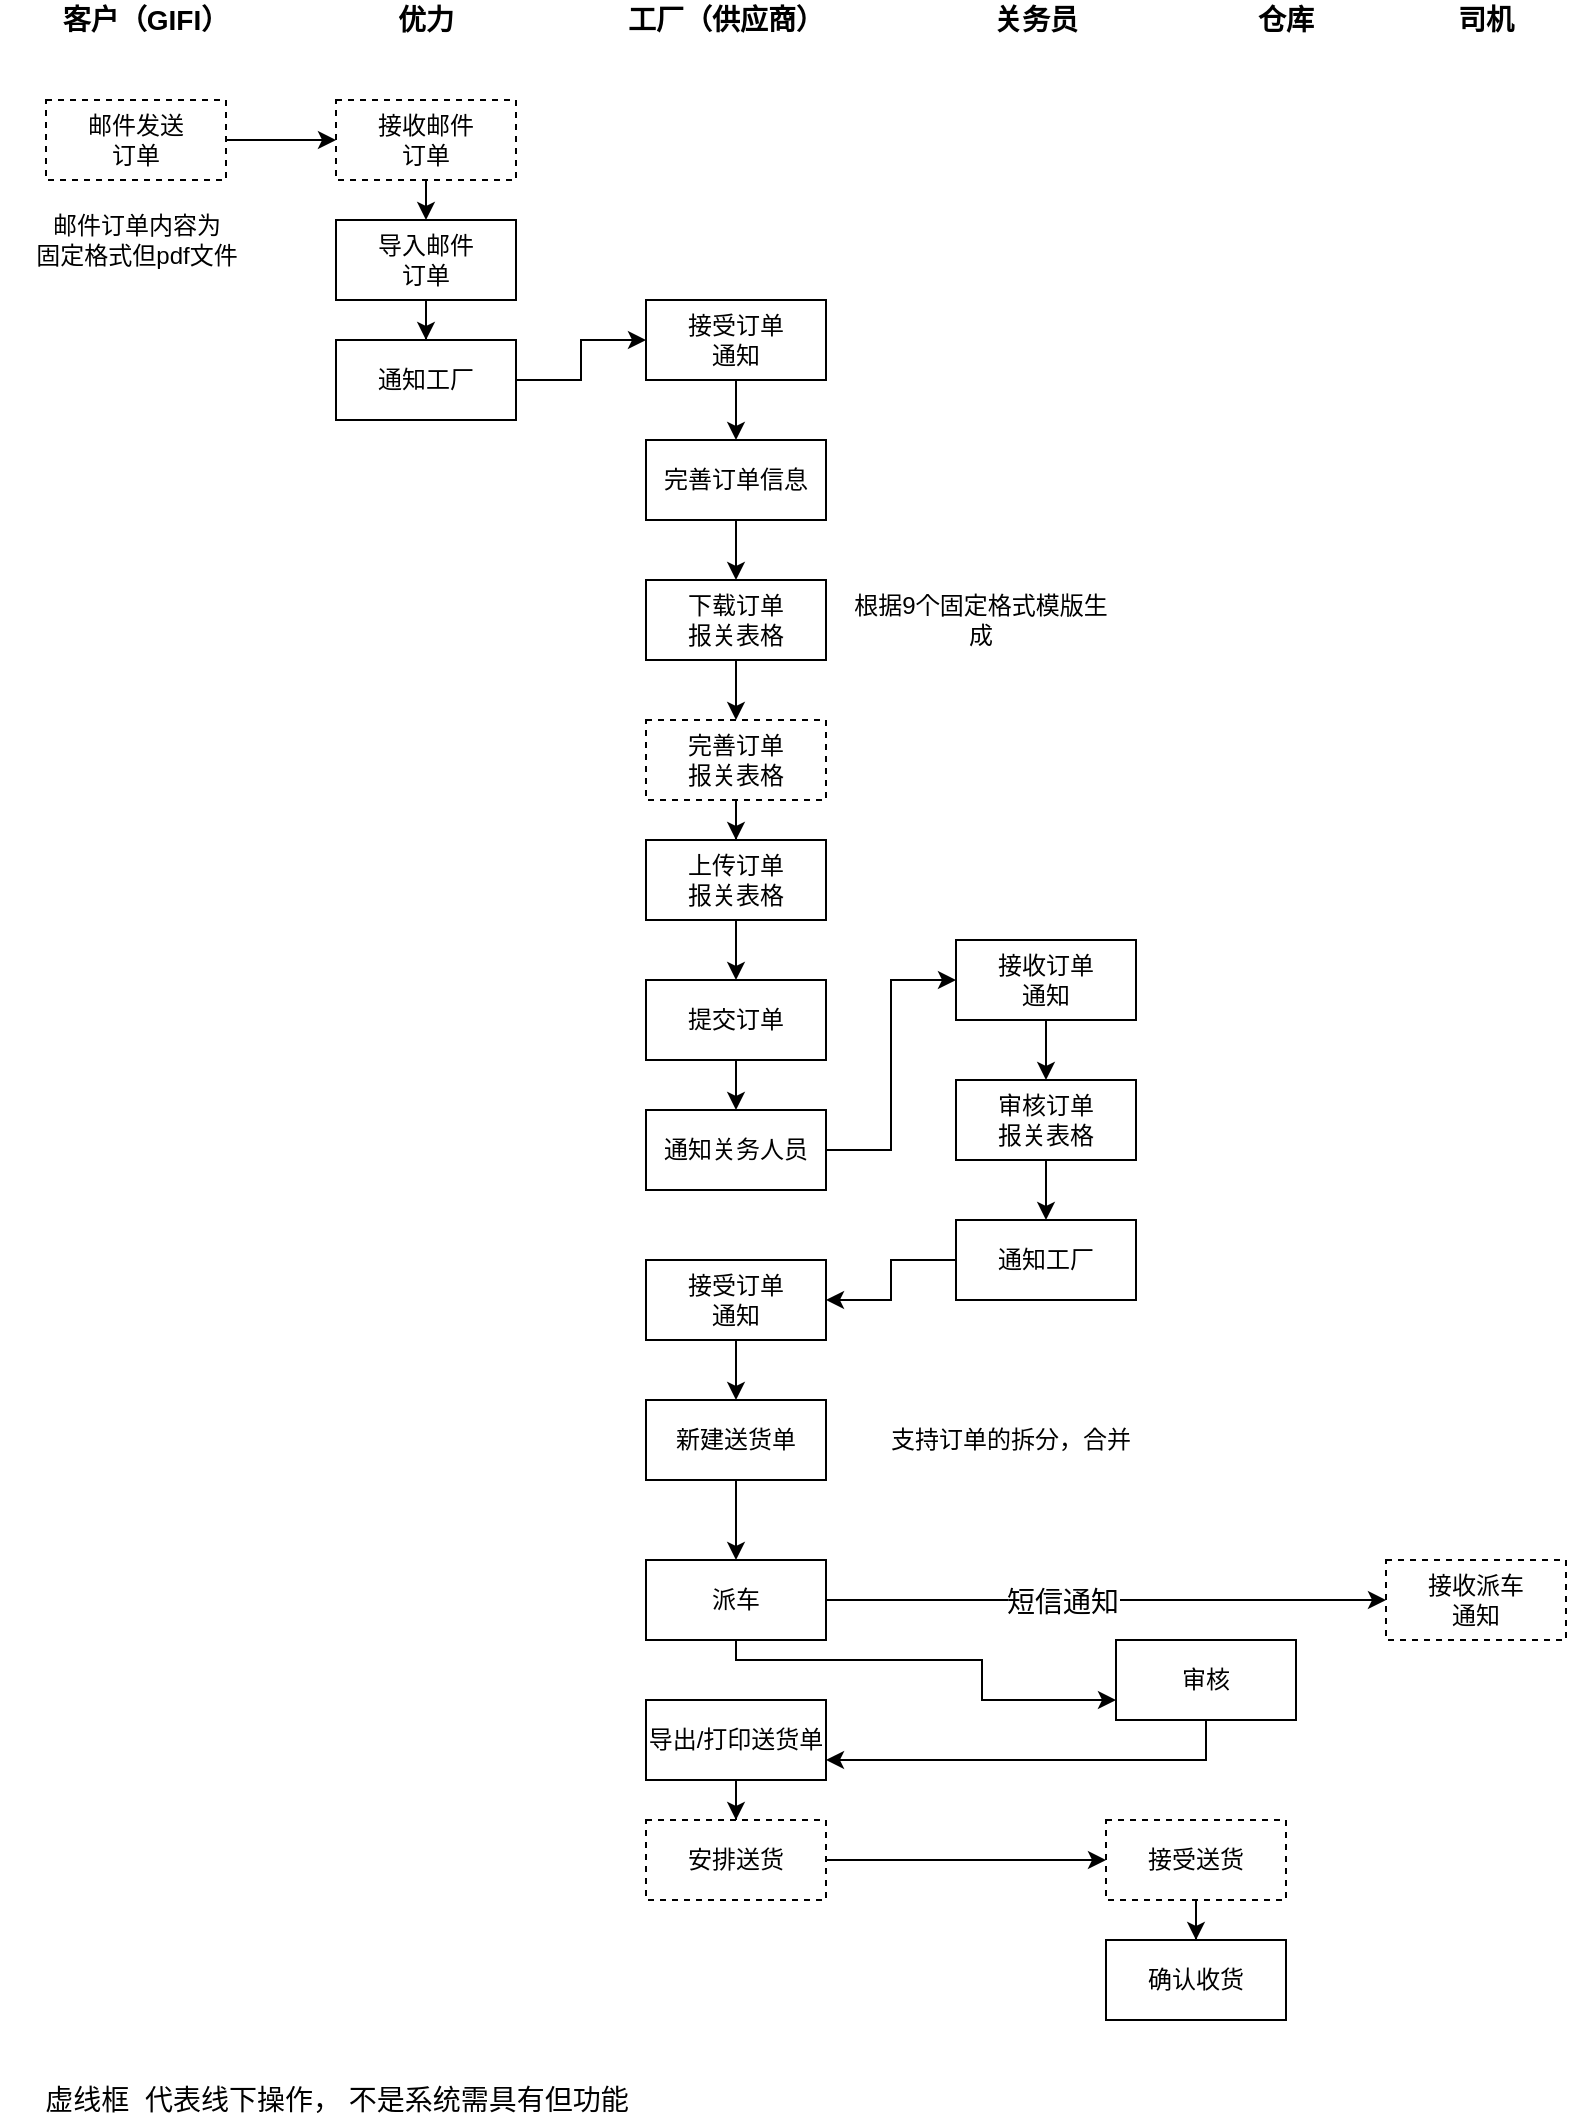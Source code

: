 <mxfile version="14.6.13" type="github" pages="4">
  <diagram id="r_dpZRQQ6k5GukbJklo0" name="业务流程图">
    <mxGraphModel dx="951" dy="529" grid="1" gridSize="10" guides="1" tooltips="1" connect="1" arrows="1" fold="1" page="1" pageScale="1" pageWidth="827" pageHeight="1169" math="0" shadow="0">
      <root>
        <mxCell id="0" />
        <mxCell id="1" parent="0" />
        <mxCell id="ywe2W4ERjsgmAIUgEcNF-4" value="客户（GIFI）" style="text;html=1;strokeColor=none;fillColor=none;align=center;verticalAlign=middle;whiteSpace=wrap;rounded=0;fontSize=14;fontStyle=1" parent="1" vertex="1">
          <mxGeometry x="40" y="30" width="100" height="20" as="geometry" />
        </mxCell>
        <mxCell id="ywe2W4ERjsgmAIUgEcNF-5" value="优力" style="text;html=1;strokeColor=none;fillColor=none;align=center;verticalAlign=middle;whiteSpace=wrap;rounded=0;fontSize=14;fontStyle=1" parent="1" vertex="1">
          <mxGeometry x="180" y="30" width="100" height="20" as="geometry" />
        </mxCell>
        <mxCell id="ywe2W4ERjsgmAIUgEcNF-6" value="工厂（供应商）" style="text;html=1;strokeColor=none;fillColor=none;align=center;verticalAlign=middle;whiteSpace=wrap;rounded=0;fontSize=14;fontStyle=1" parent="1" vertex="1">
          <mxGeometry x="330" y="30" width="100" height="20" as="geometry" />
        </mxCell>
        <mxCell id="ywe2W4ERjsgmAIUgEcNF-7" value="关务员" style="text;html=1;strokeColor=none;fillColor=none;align=center;verticalAlign=middle;whiteSpace=wrap;rounded=0;fontSize=14;fontStyle=1" parent="1" vertex="1">
          <mxGeometry x="485" y="30" width="100" height="20" as="geometry" />
        </mxCell>
        <mxCell id="ywe2W4ERjsgmAIUgEcNF-37" value="" style="edgeStyle=orthogonalEdgeStyle;rounded=0;orthogonalLoop=1;jettySize=auto;html=1;" parent="1" source="ywe2W4ERjsgmAIUgEcNF-8" target="ywe2W4ERjsgmAIUgEcNF-9" edge="1">
          <mxGeometry relative="1" as="geometry" />
        </mxCell>
        <mxCell id="ywe2W4ERjsgmAIUgEcNF-8" value="邮件发送&lt;br&gt;订单" style="rounded=0;whiteSpace=wrap;html=1;dashed=1;" parent="1" vertex="1">
          <mxGeometry x="40" y="80" width="90" height="40" as="geometry" />
        </mxCell>
        <mxCell id="ywe2W4ERjsgmAIUgEcNF-40" value="" style="edgeStyle=orthogonalEdgeStyle;rounded=0;orthogonalLoop=1;jettySize=auto;html=1;" parent="1" source="ywe2W4ERjsgmAIUgEcNF-9" edge="1">
          <mxGeometry relative="1" as="geometry">
            <mxPoint x="230" y="140" as="targetPoint" />
          </mxGeometry>
        </mxCell>
        <mxCell id="ywe2W4ERjsgmAIUgEcNF-9" value="接收邮件&lt;br&gt;订单" style="rounded=0;whiteSpace=wrap;html=1;dashed=1;" parent="1" vertex="1">
          <mxGeometry x="185" y="80" width="90" height="40" as="geometry" />
        </mxCell>
        <mxCell id="ywe2W4ERjsgmAIUgEcNF-42" style="edgeStyle=orthogonalEdgeStyle;rounded=0;orthogonalLoop=1;jettySize=auto;html=1;entryX=0.5;entryY=0;entryDx=0;entryDy=0;" parent="1" source="ywe2W4ERjsgmAIUgEcNF-10" target="ywe2W4ERjsgmAIUgEcNF-17" edge="1">
          <mxGeometry relative="1" as="geometry" />
        </mxCell>
        <mxCell id="ywe2W4ERjsgmAIUgEcNF-10" value="导入邮件&lt;br&gt;订单" style="rounded=0;whiteSpace=wrap;html=1;" parent="1" vertex="1">
          <mxGeometry x="185" y="140" width="90" height="40" as="geometry" />
        </mxCell>
        <mxCell id="ywe2W4ERjsgmAIUgEcNF-45" value="" style="edgeStyle=orthogonalEdgeStyle;rounded=0;orthogonalLoop=1;jettySize=auto;html=1;entryX=0.5;entryY=0;entryDx=0;entryDy=0;" parent="1" source="ywe2W4ERjsgmAIUgEcNF-14" target="ywe2W4ERjsgmAIUgEcNF-15" edge="1">
          <mxGeometry relative="1" as="geometry" />
        </mxCell>
        <mxCell id="ywe2W4ERjsgmAIUgEcNF-14" value="完善订单信息" style="rounded=0;whiteSpace=wrap;html=1;" parent="1" vertex="1">
          <mxGeometry x="340" y="250" width="90" height="40" as="geometry" />
        </mxCell>
        <mxCell id="ywe2W4ERjsgmAIUgEcNF-46" style="edgeStyle=orthogonalEdgeStyle;rounded=0;orthogonalLoop=1;jettySize=auto;html=1;entryX=0.5;entryY=0;entryDx=0;entryDy=0;" parent="1" source="ywe2W4ERjsgmAIUgEcNF-15" target="ywe2W4ERjsgmAIUgEcNF-16" edge="1">
          <mxGeometry relative="1" as="geometry" />
        </mxCell>
        <mxCell id="ywe2W4ERjsgmAIUgEcNF-15" value="下载订单&lt;br&gt;报关表格" style="rounded=0;whiteSpace=wrap;html=1;" parent="1" vertex="1">
          <mxGeometry x="340" y="320" width="90" height="40" as="geometry" />
        </mxCell>
        <mxCell id="ywe2W4ERjsgmAIUgEcNF-47" style="edgeStyle=orthogonalEdgeStyle;rounded=0;orthogonalLoop=1;jettySize=auto;html=1;entryX=0.5;entryY=0;entryDx=0;entryDy=0;" parent="1" source="ywe2W4ERjsgmAIUgEcNF-16" target="ywe2W4ERjsgmAIUgEcNF-19" edge="1">
          <mxGeometry relative="1" as="geometry" />
        </mxCell>
        <mxCell id="ywe2W4ERjsgmAIUgEcNF-16" value="完善订单&lt;br&gt;报关表格" style="rounded=0;whiteSpace=wrap;html=1;dashed=1;" parent="1" vertex="1">
          <mxGeometry x="340" y="390" width="90" height="40" as="geometry" />
        </mxCell>
        <mxCell id="ywe2W4ERjsgmAIUgEcNF-43" style="edgeStyle=orthogonalEdgeStyle;rounded=0;orthogonalLoop=1;jettySize=auto;html=1;entryX=0;entryY=0.5;entryDx=0;entryDy=0;" parent="1" source="ywe2W4ERjsgmAIUgEcNF-17" target="ywe2W4ERjsgmAIUgEcNF-18" edge="1">
          <mxGeometry relative="1" as="geometry" />
        </mxCell>
        <mxCell id="ywe2W4ERjsgmAIUgEcNF-17" value="通知工厂" style="rounded=0;whiteSpace=wrap;html=1;" parent="1" vertex="1">
          <mxGeometry x="185" y="200" width="90" height="40" as="geometry" />
        </mxCell>
        <mxCell id="ywe2W4ERjsgmAIUgEcNF-44" value="" style="edgeStyle=orthogonalEdgeStyle;rounded=0;orthogonalLoop=1;jettySize=auto;html=1;" parent="1" source="ywe2W4ERjsgmAIUgEcNF-18" edge="1">
          <mxGeometry relative="1" as="geometry">
            <mxPoint x="385" y="250" as="targetPoint" />
          </mxGeometry>
        </mxCell>
        <mxCell id="ywe2W4ERjsgmAIUgEcNF-18" value="接受订单&lt;br&gt;通知" style="rounded=0;whiteSpace=wrap;html=1;" parent="1" vertex="1">
          <mxGeometry x="340" y="180" width="90" height="40" as="geometry" />
        </mxCell>
        <mxCell id="ywe2W4ERjsgmAIUgEcNF-48" style="edgeStyle=orthogonalEdgeStyle;rounded=0;orthogonalLoop=1;jettySize=auto;html=1;entryX=0.5;entryY=0;entryDx=0;entryDy=0;" parent="1" source="ywe2W4ERjsgmAIUgEcNF-19" target="ywe2W4ERjsgmAIUgEcNF-20" edge="1">
          <mxGeometry relative="1" as="geometry" />
        </mxCell>
        <mxCell id="ywe2W4ERjsgmAIUgEcNF-19" value="上传订单&lt;br&gt;报关表格" style="rounded=0;whiteSpace=wrap;html=1;" parent="1" vertex="1">
          <mxGeometry x="340" y="450" width="90" height="40" as="geometry" />
        </mxCell>
        <mxCell id="ywe2W4ERjsgmAIUgEcNF-49" value="" style="edgeStyle=orthogonalEdgeStyle;rounded=0;orthogonalLoop=1;jettySize=auto;html=1;" parent="1" source="ywe2W4ERjsgmAIUgEcNF-20" target="ywe2W4ERjsgmAIUgEcNF-21" edge="1">
          <mxGeometry relative="1" as="geometry" />
        </mxCell>
        <mxCell id="ywe2W4ERjsgmAIUgEcNF-20" value="提交订单" style="rounded=0;whiteSpace=wrap;html=1;" parent="1" vertex="1">
          <mxGeometry x="340" y="520" width="90" height="40" as="geometry" />
        </mxCell>
        <mxCell id="ywe2W4ERjsgmAIUgEcNF-50" style="edgeStyle=orthogonalEdgeStyle;rounded=0;orthogonalLoop=1;jettySize=auto;html=1;entryX=0;entryY=0.5;entryDx=0;entryDy=0;" parent="1" source="ywe2W4ERjsgmAIUgEcNF-21" target="ywe2W4ERjsgmAIUgEcNF-22" edge="1">
          <mxGeometry relative="1" as="geometry" />
        </mxCell>
        <mxCell id="ywe2W4ERjsgmAIUgEcNF-21" value="通知关务人员" style="rounded=0;whiteSpace=wrap;html=1;" parent="1" vertex="1">
          <mxGeometry x="340" y="585" width="90" height="40" as="geometry" />
        </mxCell>
        <mxCell id="ywe2W4ERjsgmAIUgEcNF-51" style="edgeStyle=orthogonalEdgeStyle;rounded=0;orthogonalLoop=1;jettySize=auto;html=1;" parent="1" source="ywe2W4ERjsgmAIUgEcNF-22" edge="1">
          <mxGeometry relative="1" as="geometry">
            <mxPoint x="540" y="570" as="targetPoint" />
          </mxGeometry>
        </mxCell>
        <mxCell id="ywe2W4ERjsgmAIUgEcNF-22" value="接收订单&lt;br&gt;通知" style="rounded=0;whiteSpace=wrap;html=1;" parent="1" vertex="1">
          <mxGeometry x="495" y="500" width="90" height="40" as="geometry" />
        </mxCell>
        <mxCell id="ywe2W4ERjsgmAIUgEcNF-52" style="edgeStyle=orthogonalEdgeStyle;rounded=0;orthogonalLoop=1;jettySize=auto;html=1;entryX=0.5;entryY=0;entryDx=0;entryDy=0;" parent="1" source="ywe2W4ERjsgmAIUgEcNF-24" target="ywe2W4ERjsgmAIUgEcNF-25" edge="1">
          <mxGeometry relative="1" as="geometry" />
        </mxCell>
        <mxCell id="ywe2W4ERjsgmAIUgEcNF-24" value="审核订单&lt;br&gt;报关表格" style="rounded=0;whiteSpace=wrap;html=1;" parent="1" vertex="1">
          <mxGeometry x="495" y="570" width="90" height="40" as="geometry" />
        </mxCell>
        <mxCell id="ywe2W4ERjsgmAIUgEcNF-53" style="edgeStyle=orthogonalEdgeStyle;rounded=0;orthogonalLoop=1;jettySize=auto;html=1;entryX=1;entryY=0.5;entryDx=0;entryDy=0;" parent="1" source="ywe2W4ERjsgmAIUgEcNF-25" target="ywe2W4ERjsgmAIUgEcNF-26" edge="1">
          <mxGeometry relative="1" as="geometry">
            <mxPoint x="440" y="680" as="targetPoint" />
          </mxGeometry>
        </mxCell>
        <mxCell id="ywe2W4ERjsgmAIUgEcNF-25" value="通知工厂" style="rounded=0;whiteSpace=wrap;html=1;" parent="1" vertex="1">
          <mxGeometry x="495" y="640" width="90" height="40" as="geometry" />
        </mxCell>
        <mxCell id="ywe2W4ERjsgmAIUgEcNF-54" value="" style="edgeStyle=orthogonalEdgeStyle;rounded=0;orthogonalLoop=1;jettySize=auto;html=1;entryX=0.5;entryY=0;entryDx=0;entryDy=0;" parent="1" source="ywe2W4ERjsgmAIUgEcNF-26" target="ywe2W4ERjsgmAIUgEcNF-27" edge="1">
          <mxGeometry relative="1" as="geometry" />
        </mxCell>
        <mxCell id="ywe2W4ERjsgmAIUgEcNF-26" value="接受订单&lt;br&gt;通知" style="rounded=0;whiteSpace=wrap;html=1;" parent="1" vertex="1">
          <mxGeometry x="340" y="660" width="90" height="40" as="geometry" />
        </mxCell>
        <mxCell id="ywe2W4ERjsgmAIUgEcNF-55" style="edgeStyle=orthogonalEdgeStyle;rounded=0;orthogonalLoop=1;jettySize=auto;html=1;entryX=0.5;entryY=0;entryDx=0;entryDy=0;" parent="1" source="ywe2W4ERjsgmAIUgEcNF-27" target="ywe2W4ERjsgmAIUgEcNF-28" edge="1">
          <mxGeometry relative="1" as="geometry" />
        </mxCell>
        <mxCell id="ywe2W4ERjsgmAIUgEcNF-27" value="新建送货单" style="rounded=0;whiteSpace=wrap;html=1;" parent="1" vertex="1">
          <mxGeometry x="340" y="730" width="90" height="40" as="geometry" />
        </mxCell>
        <mxCell id="aBH-4CXBsxQ8PNIViAPS-5" style="edgeStyle=orthogonalEdgeStyle;rounded=0;orthogonalLoop=1;jettySize=auto;html=1;entryX=0;entryY=0.5;entryDx=0;entryDy=0;fontSize=14;" parent="1" source="ywe2W4ERjsgmAIUgEcNF-28" target="aBH-4CXBsxQ8PNIViAPS-4" edge="1">
          <mxGeometry relative="1" as="geometry" />
        </mxCell>
        <mxCell id="0HM_U3vJ8pdBlkIfY50M-1" value="短信通知" style="edgeLabel;html=1;align=center;verticalAlign=middle;resizable=0;points=[];fontSize=14;" parent="aBH-4CXBsxQ8PNIViAPS-5" vertex="1" connectable="0">
          <mxGeometry x="-0.157" y="-1" relative="1" as="geometry">
            <mxPoint as="offset" />
          </mxGeometry>
        </mxCell>
        <mxCell id="w95PZdRx4VGNRm0yklTu-2" style="edgeStyle=orthogonalEdgeStyle;rounded=0;orthogonalLoop=1;jettySize=auto;html=1;entryX=0;entryY=0.75;entryDx=0;entryDy=0;" edge="1" parent="1" source="ywe2W4ERjsgmAIUgEcNF-28" target="w95PZdRx4VGNRm0yklTu-1">
          <mxGeometry relative="1" as="geometry">
            <Array as="points">
              <mxPoint x="385" y="860" />
              <mxPoint x="508" y="860" />
              <mxPoint x="508" y="880" />
            </Array>
          </mxGeometry>
        </mxCell>
        <mxCell id="ywe2W4ERjsgmAIUgEcNF-28" value="派车" style="rounded=0;whiteSpace=wrap;html=1;" parent="1" vertex="1">
          <mxGeometry x="340" y="810" width="90" height="40" as="geometry" />
        </mxCell>
        <mxCell id="ywe2W4ERjsgmAIUgEcNF-57" style="edgeStyle=orthogonalEdgeStyle;rounded=0;orthogonalLoop=1;jettySize=auto;html=1;entryX=0.5;entryY=0;entryDx=0;entryDy=0;" parent="1" source="ywe2W4ERjsgmAIUgEcNF-29" target="ywe2W4ERjsgmAIUgEcNF-32" edge="1">
          <mxGeometry relative="1" as="geometry" />
        </mxCell>
        <mxCell id="ywe2W4ERjsgmAIUgEcNF-29" value="导出/打印送货单" style="rounded=0;whiteSpace=wrap;html=1;" parent="1" vertex="1">
          <mxGeometry x="340" y="880" width="90" height="40" as="geometry" />
        </mxCell>
        <mxCell id="ywe2W4ERjsgmAIUgEcNF-31" value="仓库" style="text;html=1;strokeColor=none;fillColor=none;align=center;verticalAlign=middle;whiteSpace=wrap;rounded=0;fontSize=14;fontStyle=1" parent="1" vertex="1">
          <mxGeometry x="610" y="30" width="100" height="20" as="geometry" />
        </mxCell>
        <mxCell id="ywe2W4ERjsgmAIUgEcNF-58" style="edgeStyle=orthogonalEdgeStyle;rounded=0;orthogonalLoop=1;jettySize=auto;html=1;entryX=0;entryY=0.5;entryDx=0;entryDy=0;" parent="1" source="ywe2W4ERjsgmAIUgEcNF-32" target="ywe2W4ERjsgmAIUgEcNF-33" edge="1">
          <mxGeometry relative="1" as="geometry" />
        </mxCell>
        <mxCell id="ywe2W4ERjsgmAIUgEcNF-32" value="安排送货" style="rounded=0;whiteSpace=wrap;html=1;dashed=1;" parent="1" vertex="1">
          <mxGeometry x="340" y="940" width="90" height="40" as="geometry" />
        </mxCell>
        <mxCell id="ywe2W4ERjsgmAIUgEcNF-59" value="" style="edgeStyle=orthogonalEdgeStyle;rounded=0;orthogonalLoop=1;jettySize=auto;html=1;entryX=0.5;entryY=0;entryDx=0;entryDy=0;" parent="1" source="ywe2W4ERjsgmAIUgEcNF-33" target="ywe2W4ERjsgmAIUgEcNF-35" edge="1">
          <mxGeometry relative="1" as="geometry" />
        </mxCell>
        <mxCell id="ywe2W4ERjsgmAIUgEcNF-33" value="接受送货" style="rounded=0;whiteSpace=wrap;html=1;dashed=1;" parent="1" vertex="1">
          <mxGeometry x="570" y="940" width="90" height="40" as="geometry" />
        </mxCell>
        <mxCell id="ywe2W4ERjsgmAIUgEcNF-35" value="确认收货" style="rounded=0;whiteSpace=wrap;html=1;" parent="1" vertex="1">
          <mxGeometry x="570" y="1000" width="90" height="40" as="geometry" />
        </mxCell>
        <mxCell id="KTrfuTUIH0DIWkwMkSl8-2" value="邮件订单内容为&lt;br&gt;固定格式但pdf文件" style="text;html=1;strokeColor=none;fillColor=none;align=center;verticalAlign=middle;whiteSpace=wrap;rounded=0;" parent="1" vertex="1">
          <mxGeometry x="17.5" y="140" width="135" height="20" as="geometry" />
        </mxCell>
        <mxCell id="KTrfuTUIH0DIWkwMkSl8-4" value="根据9个固定格式模版生成" style="text;html=1;strokeColor=none;fillColor=none;align=center;verticalAlign=middle;whiteSpace=wrap;rounded=0;" parent="1" vertex="1">
          <mxGeometry x="440" y="330" width="135" height="20" as="geometry" />
        </mxCell>
        <mxCell id="AjBignHwhJ9VBvzr88LJ-1" value="支持订单的拆分，合并" style="text;html=1;strokeColor=none;fillColor=none;align=center;verticalAlign=middle;whiteSpace=wrap;rounded=0;" parent="1" vertex="1">
          <mxGeometry x="455" y="740" width="135" height="20" as="geometry" />
        </mxCell>
        <mxCell id="aBH-4CXBsxQ8PNIViAPS-1" value="司机" style="text;html=1;strokeColor=none;fillColor=none;align=center;verticalAlign=middle;whiteSpace=wrap;rounded=0;fontSize=14;fontStyle=1" parent="1" vertex="1">
          <mxGeometry x="710" y="30" width="100" height="20" as="geometry" />
        </mxCell>
        <mxCell id="aBH-4CXBsxQ8PNIViAPS-4" value="接收派车&lt;br&gt;通知" style="rounded=0;whiteSpace=wrap;html=1;dashed=1;" parent="1" vertex="1">
          <mxGeometry x="710" y="810" width="90" height="40" as="geometry" />
        </mxCell>
        <mxCell id="0HM_U3vJ8pdBlkIfY50M-2" value="虚线框&amp;nbsp; 代表线下操作， 不是系统需具有但功能" style="text;html=1;align=center;verticalAlign=middle;resizable=0;points=[];autosize=1;strokeColor=none;fontSize=14;" parent="1" vertex="1">
          <mxGeometry x="30" y="1070" width="310" height="20" as="geometry" />
        </mxCell>
        <mxCell id="w95PZdRx4VGNRm0yklTu-3" style="edgeStyle=orthogonalEdgeStyle;rounded=0;orthogonalLoop=1;jettySize=auto;html=1;entryX=1;entryY=0.75;entryDx=0;entryDy=0;" edge="1" parent="1" source="w95PZdRx4VGNRm0yklTu-1" target="ywe2W4ERjsgmAIUgEcNF-29">
          <mxGeometry relative="1" as="geometry">
            <Array as="points">
              <mxPoint x="620" y="910" />
            </Array>
          </mxGeometry>
        </mxCell>
        <mxCell id="w95PZdRx4VGNRm0yklTu-1" value="审核" style="rounded=0;whiteSpace=wrap;html=1;" vertex="1" parent="1">
          <mxGeometry x="575" y="850" width="90" height="40" as="geometry" />
        </mxCell>
      </root>
    </mxGraphModel>
  </diagram>
  <diagram id="j0jk890tXHY0PpcCtY2N" name="系统上下文">
    <mxGraphModel dx="1426" dy="794" grid="1" gridSize="10" guides="1" tooltips="1" connect="1" arrows="1" fold="1" page="1" pageScale="1" pageWidth="827" pageHeight="1169" math="0" shadow="0">
      <root>
        <mxCell id="GLUvTiBQzX47aJW1uTeo-0" />
        <mxCell id="GLUvTiBQzX47aJW1uTeo-1" parent="GLUvTiBQzX47aJW1uTeo-0" />
        <mxCell id="_JE2uhXKbqOFR6C2QaG3-8" value="" style="edgeStyle=orthogonalEdgeStyle;rounded=0;orthogonalLoop=1;jettySize=auto;html=1;" parent="GLUvTiBQzX47aJW1uTeo-1" source="_JE2uhXKbqOFR6C2QaG3-0" target="_JE2uhXKbqOFR6C2QaG3-3" edge="1">
          <mxGeometry relative="1" as="geometry" />
        </mxCell>
        <mxCell id="Z6kRSgf-jV7Q28qiHfV8-5" value="API" style="edgeLabel;html=1;align=center;verticalAlign=middle;resizable=0;points=[];" parent="_JE2uhXKbqOFR6C2QaG3-8" vertex="1" connectable="0">
          <mxGeometry x="0.075" y="-1" relative="1" as="geometry">
            <mxPoint as="offset" />
          </mxGeometry>
        </mxCell>
        <mxCell id="_JE2uhXKbqOFR6C2QaG3-0" value="英荣物流&lt;br&gt;进区预约系统" style="rounded=0;whiteSpace=wrap;html=1;" parent="GLUvTiBQzX47aJW1uTeo-1" vertex="1">
          <mxGeometry x="240" y="220" width="180" height="120" as="geometry" />
        </mxCell>
        <mxCell id="_JE2uhXKbqOFR6C2QaG3-3" value="短信接口" style="rounded=0;whiteSpace=wrap;html=1;" parent="GLUvTiBQzX47aJW1uTeo-1" vertex="1">
          <mxGeometry x="500" y="250" width="120" height="60" as="geometry" />
        </mxCell>
        <mxCell id="Z6kRSgf-jV7Q28qiHfV8-1" style="edgeStyle=orthogonalEdgeStyle;rounded=0;orthogonalLoop=1;jettySize=auto;html=1;" parent="GLUvTiBQzX47aJW1uTeo-1" source="Z6kRSgf-jV7Q28qiHfV8-0" target="_JE2uhXKbqOFR6C2QaG3-0" edge="1">
          <mxGeometry relative="1" as="geometry" />
        </mxCell>
        <mxCell id="Z6kRSgf-jV7Q28qiHfV8-3" value="Excel" style="edgeLabel;html=1;align=center;verticalAlign=middle;resizable=0;points=[];" parent="Z6kRSgf-jV7Q28qiHfV8-1" vertex="1" connectable="0">
          <mxGeometry x="-0.145" y="-4" relative="1" as="geometry">
            <mxPoint as="offset" />
          </mxGeometry>
        </mxCell>
        <mxCell id="Z6kRSgf-jV7Q28qiHfV8-0" value="GIFI系统" style="rounded=0;whiteSpace=wrap;html=1;" parent="GLUvTiBQzX47aJW1uTeo-1" vertex="1">
          <mxGeometry x="10" y="250" width="120" height="60" as="geometry" />
        </mxCell>
      </root>
    </mxGraphModel>
  </diagram>
  <diagram id="rkugFuKP_M-svsGpsbyo" name="订单状态图">
    <mxGraphModel dx="1179" dy="601" grid="1" gridSize="10" guides="1" tooltips="1" connect="1" arrows="1" fold="1" page="1" pageScale="1" pageWidth="827" pageHeight="1169" math="0" shadow="0">
      <root>
        <mxCell id="zqVNiUAK1dwLBlLntrLP-0" />
        <mxCell id="zqVNiUAK1dwLBlLntrLP-1" parent="zqVNiUAK1dwLBlLntrLP-0" />
        <mxCell id="zqVNiUAK1dwLBlLntrLP-4" value="导入订单" style="edgeStyle=orthogonalEdgeStyle;rounded=0;orthogonalLoop=1;jettySize=auto;html=1;fontSize=14;" edge="1" parent="zqVNiUAK1dwLBlLntrLP-1" source="zqVNiUAK1dwLBlLntrLP-2" target="zqVNiUAK1dwLBlLntrLP-3">
          <mxGeometry relative="1" as="geometry" />
        </mxCell>
        <mxCell id="zqVNiUAK1dwLBlLntrLP-2" value="" style="ellipse;fillColor=#000000;strokeColor=none;dashed=1;fontSize=14;" vertex="1" parent="zqVNiUAK1dwLBlLntrLP-1">
          <mxGeometry x="20" y="170" width="30" height="30" as="geometry" />
        </mxCell>
        <mxCell id="luMfTUgoU5A-CFu4LK7m-0" value="" style="edgeStyle=orthogonalEdgeStyle;rounded=0;orthogonalLoop=1;jettySize=auto;html=1;fontSize=14;" edge="1" parent="zqVNiUAK1dwLBlLntrLP-1" source="zqVNiUAK1dwLBlLntrLP-3" target="zqVNiUAK1dwLBlLntrLP-5">
          <mxGeometry relative="1" as="geometry">
            <Array as="points">
              <mxPoint x="280" y="190" />
              <mxPoint x="280" y="190" />
            </Array>
          </mxGeometry>
        </mxCell>
        <mxCell id="luMfTUgoU5A-CFu4LK7m-1" value="提交" style="edgeLabel;html=1;align=center;verticalAlign=middle;resizable=0;points=[];fontSize=14;" vertex="1" connectable="0" parent="luMfTUgoU5A-CFu4LK7m-0">
          <mxGeometry x="-0.243" y="-1" relative="1" as="geometry">
            <mxPoint as="offset" />
          </mxGeometry>
        </mxCell>
        <mxCell id="zqVNiUAK1dwLBlLntrLP-3" value="工厂待审核" style="html=1;align=center;verticalAlign=top;rounded=1;absoluteArcSize=1;arcSize=10;dashed=1;fontSize=14;" vertex="1" parent="zqVNiUAK1dwLBlLntrLP-1">
          <mxGeometry x="140" y="170" width="80" height="30" as="geometry" />
        </mxCell>
        <mxCell id="luMfTUgoU5A-CFu4LK7m-2" value="" style="edgeStyle=orthogonalEdgeStyle;rounded=0;orthogonalLoop=1;jettySize=auto;html=1;fontSize=14;entryX=0;entryY=0.5;entryDx=0;entryDy=0;" edge="1" parent="zqVNiUAK1dwLBlLntrLP-1" source="zqVNiUAK1dwLBlLntrLP-5" target="luMfTUgoU5A-CFu4LK7m-5">
          <mxGeometry relative="1" as="geometry" />
        </mxCell>
        <mxCell id="luMfTUgoU5A-CFu4LK7m-4" value="审核" style="edgeLabel;html=1;align=center;verticalAlign=middle;resizable=0;points=[];fontSize=14;" vertex="1" connectable="0" parent="luMfTUgoU5A-CFu4LK7m-2">
          <mxGeometry x="-0.025" y="4" relative="1" as="geometry">
            <mxPoint as="offset" />
          </mxGeometry>
        </mxCell>
        <mxCell id="zqVNiUAK1dwLBlLntrLP-5" value="关务待审核" style="html=1;align=center;verticalAlign=top;rounded=1;absoluteArcSize=1;arcSize=10;dashed=1;fontSize=14;" vertex="1" parent="zqVNiUAK1dwLBlLntrLP-1">
          <mxGeometry x="314" y="170" width="86" height="40" as="geometry" />
        </mxCell>
        <mxCell id="FIRaHPwLCgoLLPrhEv8w-9" value="" style="edgeStyle=orthogonalEdgeStyle;rounded=0;orthogonalLoop=1;jettySize=auto;html=1;entryX=0;entryY=0.5;entryDx=0;entryDy=0;fontSize=14;exitX=0;exitY=0.5;exitDx=0;exitDy=0;" edge="1" parent="zqVNiUAK1dwLBlLntrLP-1" source="VXLfCSmVuB5mw6qnw-68-0" target="FIRaHPwLCgoLLPrhEv8w-1">
          <mxGeometry relative="1" as="geometry">
            <mxPoint x="188" y="490" as="sourcePoint" />
            <Array as="points">
              <mxPoint x="190" y="345" />
              <mxPoint x="190" y="430" />
            </Array>
          </mxGeometry>
        </mxCell>
        <mxCell id="VXLfCSmVuB5mw6qnw-68-0" value="关务已审核" style="html=1;align=center;verticalAlign=top;rounded=1;absoluteArcSize=1;arcSize=10;dashed=1;fontSize=14;" vertex="1" parent="zqVNiUAK1dwLBlLntrLP-1">
          <mxGeometry x="312" y="330" width="86" height="30" as="geometry" />
        </mxCell>
        <mxCell id="FIRaHPwLCgoLLPrhEv8w-11" style="edgeStyle=orthogonalEdgeStyle;rounded=0;orthogonalLoop=1;jettySize=auto;html=1;fontSize=14;entryX=0;entryY=0.5;entryDx=0;entryDy=0;" edge="1" parent="zqVNiUAK1dwLBlLntrLP-1" source="RYGxC_AzVt3uXETUmqKl-0" target="FIRaHPwLCgoLLPrhEv8w-1">
          <mxGeometry relative="1" as="geometry">
            <mxPoint x="305" y="490" as="targetPoint" />
            <Array as="points">
              <mxPoint x="190" y="535" />
              <mxPoint x="190" y="430" />
            </Array>
          </mxGeometry>
        </mxCell>
        <mxCell id="SCxf6qrpawCMKWiC1Ge0-13" value="新建送货" style="edgeLabel;html=1;align=center;verticalAlign=middle;resizable=0;points=[];fontSize=14;" vertex="1" connectable="0" parent="FIRaHPwLCgoLLPrhEv8w-11">
          <mxGeometry x="0.74" y="2" relative="1" as="geometry">
            <mxPoint x="-14" y="2" as="offset" />
          </mxGeometry>
        </mxCell>
        <mxCell id="40Y6uMcBQ19zkM8VBDz7-3" style="edgeStyle=orthogonalEdgeStyle;rounded=0;orthogonalLoop=1;jettySize=auto;html=1;entryX=0;entryY=0.5;entryDx=0;entryDy=0;fontSize=14;" edge="1" parent="zqVNiUAK1dwLBlLntrLP-1" source="RYGxC_AzVt3uXETUmqKl-0" target="40Y6uMcBQ19zkM8VBDz7-2">
          <mxGeometry relative="1" as="geometry" />
        </mxCell>
        <mxCell id="40Y6uMcBQ19zkM8VBDz7-4" value="确认送货单" style="edgeLabel;html=1;align=center;verticalAlign=middle;resizable=0;points=[];fontSize=14;" vertex="1" connectable="0" parent="40Y6uMcBQ19zkM8VBDz7-3">
          <mxGeometry x="0.394" y="1" relative="1" as="geometry">
            <mxPoint x="17" y="1" as="offset" />
          </mxGeometry>
        </mxCell>
        <mxCell id="RYGxC_AzVt3uXETUmqKl-0" value="部分送货" style="html=1;align=center;verticalAlign=top;rounded=1;absoluteArcSize=1;arcSize=10;dashed=1;fontSize=14;" vertex="1" parent="zqVNiUAK1dwLBlLntrLP-1">
          <mxGeometry x="260" y="520" width="100" height="30" as="geometry" />
        </mxCell>
        <mxCell id="SCxf6qrpawCMKWiC1Ge0-15" value="" style="edgeStyle=orthogonalEdgeStyle;rounded=0;orthogonalLoop=1;jettySize=auto;html=1;fontSize=14;" edge="1" parent="zqVNiUAK1dwLBlLntrLP-1" source="BbUIF5LAs-FmI1S-i4ak-0" target="BbUIF5LAs-FmI1S-i4ak-2">
          <mxGeometry relative="1" as="geometry" />
        </mxCell>
        <mxCell id="SCxf6qrpawCMKWiC1Ge0-16" value="确认送货单" style="edgeLabel;html=1;align=center;verticalAlign=middle;resizable=0;points=[];fontSize=14;" vertex="1" connectable="0" parent="SCxf6qrpawCMKWiC1Ge0-15">
          <mxGeometry x="0.292" y="4" relative="1" as="geometry">
            <mxPoint x="-22" y="4" as="offset" />
          </mxGeometry>
        </mxCell>
        <mxCell id="BbUIF5LAs-FmI1S-i4ak-0" value="全部送货" style="html=1;align=center;verticalAlign=top;rounded=1;absoluteArcSize=1;arcSize=10;dashed=1;fontSize=14;" vertex="1" parent="zqVNiUAK1dwLBlLntrLP-1">
          <mxGeometry x="422.5" y="415" width="100" height="30" as="geometry" />
        </mxCell>
        <mxCell id="SCxf6qrpawCMKWiC1Ge0-10" value="" style="edgeStyle=orthogonalEdgeStyle;rounded=0;orthogonalLoop=1;jettySize=auto;html=1;fontSize=14;" edge="1" parent="zqVNiUAK1dwLBlLntrLP-1" source="BbUIF5LAs-FmI1S-i4ak-2" target="SCxf6qrpawCMKWiC1Ge0-9">
          <mxGeometry relative="1" as="geometry" />
        </mxCell>
        <mxCell id="BbUIF5LAs-FmI1S-i4ak-2" value="全部收货&lt;br&gt;（归档）" style="html=1;align=center;verticalAlign=top;rounded=1;absoluteArcSize=1;arcSize=10;dashed=1;fontSize=14;" vertex="1" parent="zqVNiUAK1dwLBlLntrLP-1">
          <mxGeometry x="680" y="410" width="96" height="40" as="geometry" />
        </mxCell>
        <mxCell id="luMfTUgoU5A-CFu4LK7m-6" value="" style="edgeStyle=orthogonalEdgeStyle;rounded=0;orthogonalLoop=1;jettySize=auto;html=1;fontSize=14;" edge="1" parent="zqVNiUAK1dwLBlLntrLP-1" source="luMfTUgoU5A-CFu4LK7m-5" target="VXLfCSmVuB5mw6qnw-68-0">
          <mxGeometry relative="1" as="geometry">
            <Array as="points">
              <mxPoint x="550" y="190" />
              <mxPoint x="550" y="345" />
            </Array>
          </mxGeometry>
        </mxCell>
        <mxCell id="FIRaHPwLCgoLLPrhEv8w-4" value="是" style="edgeLabel;html=1;align=center;verticalAlign=middle;resizable=0;points=[];fontSize=14;" vertex="1" connectable="0" parent="luMfTUgoU5A-CFu4LK7m-6">
          <mxGeometry x="-0.2" y="2" relative="1" as="geometry">
            <mxPoint as="offset" />
          </mxGeometry>
        </mxCell>
        <mxCell id="luMfTUgoU5A-CFu4LK7m-8" style="edgeStyle=orthogonalEdgeStyle;rounded=0;orthogonalLoop=1;jettySize=auto;html=1;entryX=1;entryY=0.5;entryDx=0;entryDy=0;fontSize=14;exitX=0.5;exitY=1;exitDx=0;exitDy=0;" edge="1" parent="zqVNiUAK1dwLBlLntrLP-1" source="luMfTUgoU5A-CFu4LK7m-5" target="luMfTUgoU5A-CFu4LK7m-7">
          <mxGeometry relative="1" as="geometry">
            <Array as="points">
              <mxPoint x="500" y="280" />
            </Array>
          </mxGeometry>
        </mxCell>
        <mxCell id="FIRaHPwLCgoLLPrhEv8w-5" value="否" style="edgeLabel;html=1;align=center;verticalAlign=middle;resizable=0;points=[];fontSize=14;" vertex="1" connectable="0" parent="luMfTUgoU5A-CFu4LK7m-8">
          <mxGeometry y="3" relative="1" as="geometry">
            <mxPoint as="offset" />
          </mxGeometry>
        </mxCell>
        <mxCell id="luMfTUgoU5A-CFu4LK7m-5" value="是否通过" style="rhombus;whiteSpace=wrap;html=1;dashed=1;fontSize=14;" vertex="1" parent="zqVNiUAK1dwLBlLntrLP-1">
          <mxGeometry x="460" y="150" width="80" height="80" as="geometry" />
        </mxCell>
        <mxCell id="luMfTUgoU5A-CFu4LK7m-10" style="edgeStyle=orthogonalEdgeStyle;rounded=0;orthogonalLoop=1;jettySize=auto;html=1;entryX=0;entryY=1;entryDx=0;entryDy=0;fontSize=14;" edge="1" parent="zqVNiUAK1dwLBlLntrLP-1" source="luMfTUgoU5A-CFu4LK7m-7" target="zqVNiUAK1dwLBlLntrLP-5">
          <mxGeometry relative="1" as="geometry">
            <Array as="points">
              <mxPoint x="250" y="290" />
              <mxPoint x="250" y="210" />
            </Array>
          </mxGeometry>
        </mxCell>
        <mxCell id="luMfTUgoU5A-CFu4LK7m-11" value="完善信息，提交" style="edgeLabel;html=1;align=center;verticalAlign=middle;resizable=0;points=[];fontSize=14;" vertex="1" connectable="0" parent="luMfTUgoU5A-CFu4LK7m-10">
          <mxGeometry x="-0.109" y="2" relative="1" as="geometry">
            <mxPoint as="offset" />
          </mxGeometry>
        </mxCell>
        <mxCell id="luMfTUgoU5A-CFu4LK7m-7" value="关务审核&lt;br&gt;未通过" style="html=1;align=center;verticalAlign=top;rounded=1;absoluteArcSize=1;arcSize=10;dashed=1;fontSize=14;" vertex="1" parent="zqVNiUAK1dwLBlLntrLP-1">
          <mxGeometry x="312" y="260" width="90" height="40" as="geometry" />
        </mxCell>
        <mxCell id="FIRaHPwLCgoLLPrhEv8w-2" value="是" style="edgeStyle=orthogonalEdgeStyle;rounded=0;orthogonalLoop=1;jettySize=auto;html=1;entryX=0;entryY=0.5;entryDx=0;entryDy=0;fontSize=14;" edge="1" parent="zqVNiUAK1dwLBlLntrLP-1" source="FIRaHPwLCgoLLPrhEv8w-1" target="BbUIF5LAs-FmI1S-i4ak-0">
          <mxGeometry relative="1" as="geometry" />
        </mxCell>
        <mxCell id="FIRaHPwLCgoLLPrhEv8w-6" style="edgeStyle=orthogonalEdgeStyle;rounded=0;orthogonalLoop=1;jettySize=auto;html=1;fontSize=14;" edge="1" parent="zqVNiUAK1dwLBlLntrLP-1" source="FIRaHPwLCgoLLPrhEv8w-1" target="RYGxC_AzVt3uXETUmqKl-0">
          <mxGeometry relative="1" as="geometry" />
        </mxCell>
        <mxCell id="FIRaHPwLCgoLLPrhEv8w-7" value="否" style="edgeLabel;html=1;align=center;verticalAlign=middle;resizable=0;points=[];fontSize=14;" vertex="1" connectable="0" parent="FIRaHPwLCgoLLPrhEv8w-6">
          <mxGeometry x="-0.22" relative="1" as="geometry">
            <mxPoint as="offset" />
          </mxGeometry>
        </mxCell>
        <mxCell id="FIRaHPwLCgoLLPrhEv8w-1" value="是否全部送货" style="rhombus;whiteSpace=wrap;html=1;dashed=1;fontSize=14;" vertex="1" parent="zqVNiUAK1dwLBlLntrLP-1">
          <mxGeometry x="270" y="390" width="80" height="80" as="geometry" />
        </mxCell>
        <mxCell id="SCxf6qrpawCMKWiC1Ge0-9" value="" style="ellipse;html=1;shape=endState;fillColor=#000000;strokeColor=#000000;dashed=1;fontSize=14;" vertex="1" parent="zqVNiUAK1dwLBlLntrLP-1">
          <mxGeometry x="797" y="415" width="30" height="30" as="geometry" />
        </mxCell>
        <mxCell id="naT24ankH501eiUGbZcB-0" value="&lt;span style=&quot;font-weight: 700&quot;&gt;接单员&lt;/span&gt;" style="shape=umlLifeline;perimeter=lifelinePerimeter;whiteSpace=wrap;html=1;container=1;collapsible=0;recursiveResize=0;outlineConnect=0;dashed=1;fontSize=14;" vertex="1" parent="zqVNiUAK1dwLBlLntrLP-1">
          <mxGeometry x="50" y="40" width="100" height="70" as="geometry" />
        </mxCell>
        <mxCell id="naT24ankH501eiUGbZcB-1" value="" style="shape=partialRectangle;whiteSpace=wrap;html=1;bottom=0;fillColor=none;point=[];connectable=0;" vertex="1" parent="naT24ankH501eiUGbZcB-0">
          <mxGeometry x="30" y="70" width="40" height="20" as="geometry" />
        </mxCell>
        <mxCell id="_JmzDwe6ED92iAwphKZs-4" value="&lt;span style=&quot;font-weight: 700&quot;&gt;工厂（供应商）&lt;/span&gt;" style="shape=umlLifeline;perimeter=lifelinePerimeter;whiteSpace=wrap;html=1;container=1;collapsible=0;recursiveResize=0;outlineConnect=0;dashed=1;fontSize=14;" vertex="1" parent="zqVNiUAK1dwLBlLntrLP-1">
          <mxGeometry x="214" y="40" width="100" height="70" as="geometry" />
        </mxCell>
        <mxCell id="_JmzDwe6ED92iAwphKZs-5" value="" style="shape=partialRectangle;whiteSpace=wrap;html=1;bottom=0;fillColor=none;point=[];connectable=0;" vertex="1" parent="_JmzDwe6ED92iAwphKZs-4">
          <mxGeometry x="30" y="70" width="40" height="20" as="geometry" />
        </mxCell>
        <mxCell id="_JmzDwe6ED92iAwphKZs-6" value="&lt;span style=&quot;font-weight: 700&quot;&gt;关务员&lt;/span&gt;" style="shape=umlLifeline;perimeter=lifelinePerimeter;whiteSpace=wrap;html=1;container=1;collapsible=0;recursiveResize=0;outlineConnect=0;dashed=1;fontSize=14;" vertex="1" parent="zqVNiUAK1dwLBlLntrLP-1">
          <mxGeometry x="405" y="40" width="135" height="100" as="geometry" />
        </mxCell>
        <mxCell id="_JmzDwe6ED92iAwphKZs-7" value="" style="shape=partialRectangle;whiteSpace=wrap;html=1;bottom=0;fillColor=none;point=[];connectable=0;" vertex="1" parent="_JmzDwe6ED92iAwphKZs-6">
          <mxGeometry x="10" y="80" width="120" height="20" as="geometry" />
        </mxCell>
        <mxCell id="40Y6uMcBQ19zkM8VBDz7-0" value="&lt;span style=&quot;font-weight: 700&quot;&gt;关务员&lt;/span&gt;" style="shape=umlLifeline;perimeter=lifelinePerimeter;whiteSpace=wrap;html=1;container=1;collapsible=0;recursiveResize=0;outlineConnect=0;dashed=1;fontSize=14;" vertex="1" parent="zqVNiUAK1dwLBlLntrLP-1">
          <mxGeometry x="580" y="40" width="110" height="90" as="geometry" />
        </mxCell>
        <mxCell id="40Y6uMcBQ19zkM8VBDz7-1" value="" style="shape=partialRectangle;whiteSpace=wrap;html=1;bottom=0;fillColor=none;point=[];connectable=0;" vertex="1" parent="40Y6uMcBQ19zkM8VBDz7-0">
          <mxGeometry x="10" y="80" width="90" height="20" as="geometry" />
        </mxCell>
        <mxCell id="40Y6uMcBQ19zkM8VBDz7-5" style="edgeStyle=orthogonalEdgeStyle;rounded=0;orthogonalLoop=1;jettySize=auto;html=1;entryX=0.5;entryY=1;entryDx=0;entryDy=0;fontSize=14;" edge="1" parent="zqVNiUAK1dwLBlLntrLP-1" source="40Y6uMcBQ19zkM8VBDz7-2" target="SCxf6qrpawCMKWiC1Ge0-9">
          <mxGeometry relative="1" as="geometry" />
        </mxCell>
        <mxCell id="40Y6uMcBQ19zkM8VBDz7-2" value="部分收货" style="html=1;align=center;verticalAlign=top;rounded=1;absoluteArcSize=1;arcSize=10;dashed=1;fontSize=14;" vertex="1" parent="zqVNiUAK1dwLBlLntrLP-1">
          <mxGeometry x="680" y="515" width="96" height="40" as="geometry" />
        </mxCell>
      </root>
    </mxGraphModel>
  </diagram>
  <diagram id="h0q72thftM1mLwVmS1uI" name="送货单状态">
    <mxGraphModel dx="1179" dy="601" grid="1" gridSize="10" guides="1" tooltips="1" connect="1" arrows="1" fold="1" page="1" pageScale="1" pageWidth="827" pageHeight="1169" math="0" shadow="0">
      <root>
        <mxCell id="NrGTdXwKsuSvhwLVD3kB-0" />
        <mxCell id="NrGTdXwKsuSvhwLVD3kB-1" parent="NrGTdXwKsuSvhwLVD3kB-0" />
        <mxCell id="oWxkjYNY41xj63wpZpXJ-0" value="新建送货单" style="edgeStyle=orthogonalEdgeStyle;rounded=0;orthogonalLoop=1;jettySize=auto;html=1;fontSize=14;" edge="1" parent="NrGTdXwKsuSvhwLVD3kB-1" source="oWxkjYNY41xj63wpZpXJ-1" target="oWxkjYNY41xj63wpZpXJ-4">
          <mxGeometry relative="1" as="geometry" />
        </mxCell>
        <mxCell id="oWxkjYNY41xj63wpZpXJ-1" value="" style="ellipse;fillColor=#000000;strokeColor=none;dashed=1;fontSize=14;" vertex="1" parent="NrGTdXwKsuSvhwLVD3kB-1">
          <mxGeometry y="170" width="30" height="30" as="geometry" />
        </mxCell>
        <mxCell id="u4TR1tQ790ZZtWDmz329-8" value="" style="edgeStyle=orthogonalEdgeStyle;rounded=0;orthogonalLoop=1;jettySize=auto;html=1;fontSize=14;" edge="1" parent="NrGTdXwKsuSvhwLVD3kB-1" source="oWxkjYNY41xj63wpZpXJ-4" target="oWxkjYNY41xj63wpZpXJ-7">
          <mxGeometry relative="1" as="geometry">
            <Array as="points">
              <mxPoint x="180" y="220" />
              <mxPoint x="80" y="220" />
              <mxPoint x="80" y="265" />
            </Array>
          </mxGeometry>
        </mxCell>
        <mxCell id="u4TR1tQ790ZZtWDmz329-9" value="派车" style="edgeLabel;html=1;align=center;verticalAlign=middle;resizable=0;points=[];fontSize=14;" vertex="1" connectable="0" parent="u4TR1tQ790ZZtWDmz329-8">
          <mxGeometry x="0.013" y="-4" relative="1" as="geometry">
            <mxPoint y="16" as="offset" />
          </mxGeometry>
        </mxCell>
        <mxCell id="oWxkjYNY41xj63wpZpXJ-4" value="待派车" style="html=1;align=center;verticalAlign=top;rounded=1;absoluteArcSize=1;arcSize=10;dashed=1;fontSize=14;" vertex="1" parent="NrGTdXwKsuSvhwLVD3kB-1">
          <mxGeometry x="146" y="170" width="80" height="30" as="geometry" />
        </mxCell>
        <mxCell id="tRTkAwCA6f5FKcmgqdmS-0" style="edgeStyle=orthogonalEdgeStyle;rounded=0;orthogonalLoop=1;jettySize=auto;html=1;entryX=0;entryY=0.5;entryDx=0;entryDy=0;fontSize=14;" edge="1" parent="NrGTdXwKsuSvhwLVD3kB-1" source="oWxkjYNY41xj63wpZpXJ-7" target="oWxkjYNY41xj63wpZpXJ-9">
          <mxGeometry relative="1" as="geometry">
            <Array as="points">
              <mxPoint x="189" y="300" />
              <mxPoint x="80" y="300" />
              <mxPoint x="80" y="365" />
            </Array>
          </mxGeometry>
        </mxCell>
        <mxCell id="vHbr1Dwm20nt4LHM1Xrh-0" value="导出/打印&lt;br&gt;送货单" style="edgeLabel;html=1;align=center;verticalAlign=middle;resizable=0;points=[];fontSize=14;" vertex="1" connectable="0" parent="tRTkAwCA6f5FKcmgqdmS-0">
          <mxGeometry x="-0.25" relative="1" as="geometry">
            <mxPoint x="-28" y="30" as="offset" />
          </mxGeometry>
        </mxCell>
        <mxCell id="oWxkjYNY41xj63wpZpXJ-7" value="已派车" style="html=1;align=center;verticalAlign=top;rounded=1;absoluteArcSize=1;arcSize=10;dashed=1;fontSize=14;" vertex="1" parent="NrGTdXwKsuSvhwLVD3kB-1">
          <mxGeometry x="146" y="250" width="86" height="30" as="geometry" />
        </mxCell>
        <mxCell id="oWxkjYNY41xj63wpZpXJ-9" value="已送货" style="html=1;align=center;verticalAlign=top;rounded=1;absoluteArcSize=1;arcSize=10;dashed=1;fontSize=14;" vertex="1" parent="NrGTdXwKsuSvhwLVD3kB-1">
          <mxGeometry x="146" y="350" width="86" height="30" as="geometry" />
        </mxCell>
        <mxCell id="oWxkjYNY41xj63wpZpXJ-13" value="" style="edgeStyle=orthogonalEdgeStyle;rounded=0;orthogonalLoop=1;jettySize=auto;html=1;fontSize=14;" edge="1" parent="NrGTdXwKsuSvhwLVD3kB-1" source="oWxkjYNY41xj63wpZpXJ-9" target="oWxkjYNY41xj63wpZpXJ-17">
          <mxGeometry relative="1" as="geometry">
            <mxPoint x="970" y="190" as="sourcePoint" />
          </mxGeometry>
        </mxCell>
        <mxCell id="oWxkjYNY41xj63wpZpXJ-14" value="确认" style="edgeLabel;html=1;align=center;verticalAlign=middle;resizable=0;points=[];fontSize=14;" vertex="1" connectable="0" parent="oWxkjYNY41xj63wpZpXJ-13">
          <mxGeometry x="0.292" y="4" relative="1" as="geometry">
            <mxPoint x="-13" y="4" as="offset" />
          </mxGeometry>
        </mxCell>
        <mxCell id="oWxkjYNY41xj63wpZpXJ-16" value="" style="edgeStyle=orthogonalEdgeStyle;rounded=0;orthogonalLoop=1;jettySize=auto;html=1;fontSize=14;" edge="1" parent="NrGTdXwKsuSvhwLVD3kB-1" source="oWxkjYNY41xj63wpZpXJ-17" target="oWxkjYNY41xj63wpZpXJ-30">
          <mxGeometry relative="1" as="geometry" />
        </mxCell>
        <mxCell id="oWxkjYNY41xj63wpZpXJ-17" value="已收货" style="html=1;align=center;verticalAlign=top;rounded=1;absoluteArcSize=1;arcSize=10;dashed=1;fontSize=14;" vertex="1" parent="NrGTdXwKsuSvhwLVD3kB-1">
          <mxGeometry x="369" y="345" width="90" height="35" as="geometry" />
        </mxCell>
        <mxCell id="oWxkjYNY41xj63wpZpXJ-30" value="" style="ellipse;html=1;shape=endState;fillColor=#000000;strokeColor=#000000;dashed=1;fontSize=14;" vertex="1" parent="NrGTdXwKsuSvhwLVD3kB-1">
          <mxGeometry x="500" y="347.5" width="30" height="30" as="geometry" />
        </mxCell>
        <mxCell id="u4TR1tQ790ZZtWDmz329-2" value="&lt;span style=&quot;font-weight: 700&quot;&gt;工厂（供应商）&lt;/span&gt;" style="shape=umlLifeline;perimeter=lifelinePerimeter;whiteSpace=wrap;html=1;container=1;collapsible=0;recursiveResize=0;outlineConnect=0;dashed=1;fontSize=14;" vertex="1" parent="NrGTdXwKsuSvhwLVD3kB-1">
          <mxGeometry x="46" y="70" width="100" height="70" as="geometry" />
        </mxCell>
        <mxCell id="u4TR1tQ790ZZtWDmz329-3" value="" style="shape=partialRectangle;whiteSpace=wrap;html=1;bottom=0;fillColor=none;point=[];connectable=0;" vertex="1" parent="u4TR1tQ790ZZtWDmz329-2">
          <mxGeometry x="30" y="70" width="40" height="20" as="geometry" />
        </mxCell>
        <mxCell id="u4TR1tQ790ZZtWDmz329-6" value="&lt;span style=&quot;font-weight: 700&quot;&gt;关务员&lt;/span&gt;" style="shape=umlLifeline;perimeter=lifelinePerimeter;whiteSpace=wrap;html=1;container=1;collapsible=0;recursiveResize=0;outlineConnect=0;dashed=1;fontSize=14;" vertex="1" parent="NrGTdXwKsuSvhwLVD3kB-1">
          <mxGeometry x="270" y="70" width="110" height="90" as="geometry" />
        </mxCell>
        <mxCell id="u4TR1tQ790ZZtWDmz329-7" value="" style="shape=partialRectangle;whiteSpace=wrap;html=1;bottom=0;fillColor=none;point=[];connectable=0;" vertex="1" parent="u4TR1tQ790ZZtWDmz329-6">
          <mxGeometry x="10" y="80" width="90" height="20" as="geometry" />
        </mxCell>
      </root>
    </mxGraphModel>
  </diagram>
</mxfile>
